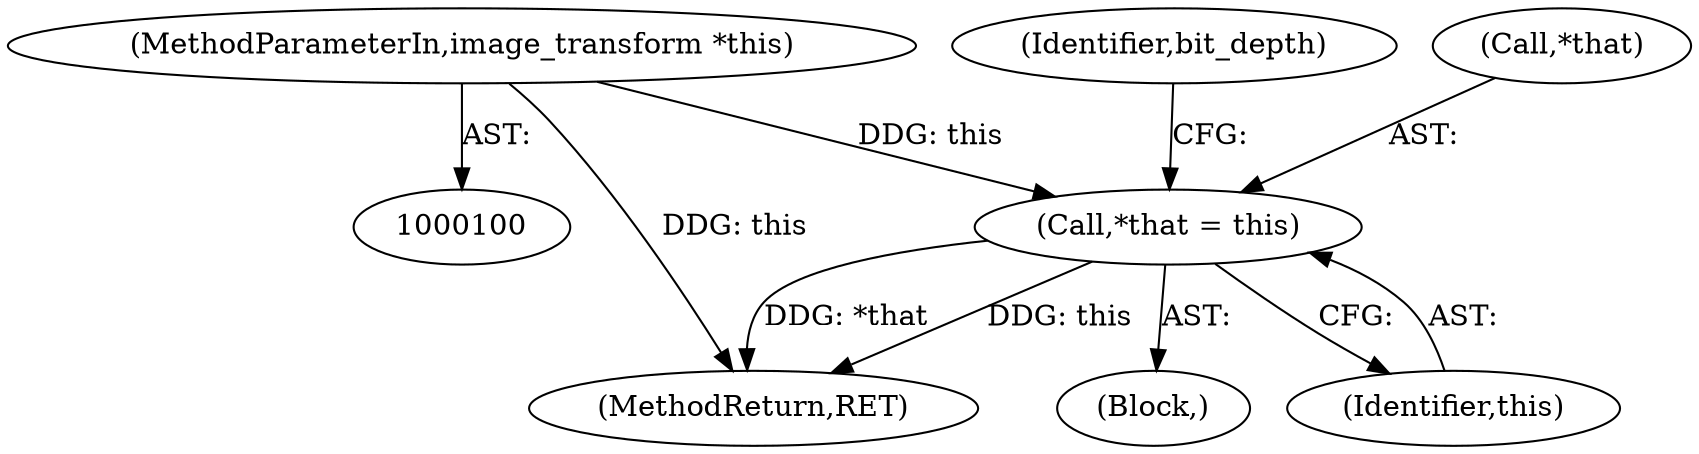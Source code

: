 digraph "0_Android_9d4853418ab2f754c2b63e091c29c5529b8b86ca_79@pointer" {
"1000114" [label="(Call,*that = this)"];
"1000101" [label="(MethodParameterIn,image_transform *this)"];
"1000122" [label="(MethodReturn,RET)"];
"1000114" [label="(Call,*that = this)"];
"1000105" [label="(Block,)"];
"1000101" [label="(MethodParameterIn,image_transform *this)"];
"1000120" [label="(Identifier,bit_depth)"];
"1000115" [label="(Call,*that)"];
"1000117" [label="(Identifier,this)"];
"1000114" -> "1000105"  [label="AST: "];
"1000114" -> "1000117"  [label="CFG: "];
"1000115" -> "1000114"  [label="AST: "];
"1000117" -> "1000114"  [label="AST: "];
"1000120" -> "1000114"  [label="CFG: "];
"1000114" -> "1000122"  [label="DDG: this"];
"1000114" -> "1000122"  [label="DDG: *that"];
"1000101" -> "1000114"  [label="DDG: this"];
"1000101" -> "1000100"  [label="AST: "];
"1000101" -> "1000122"  [label="DDG: this"];
}

